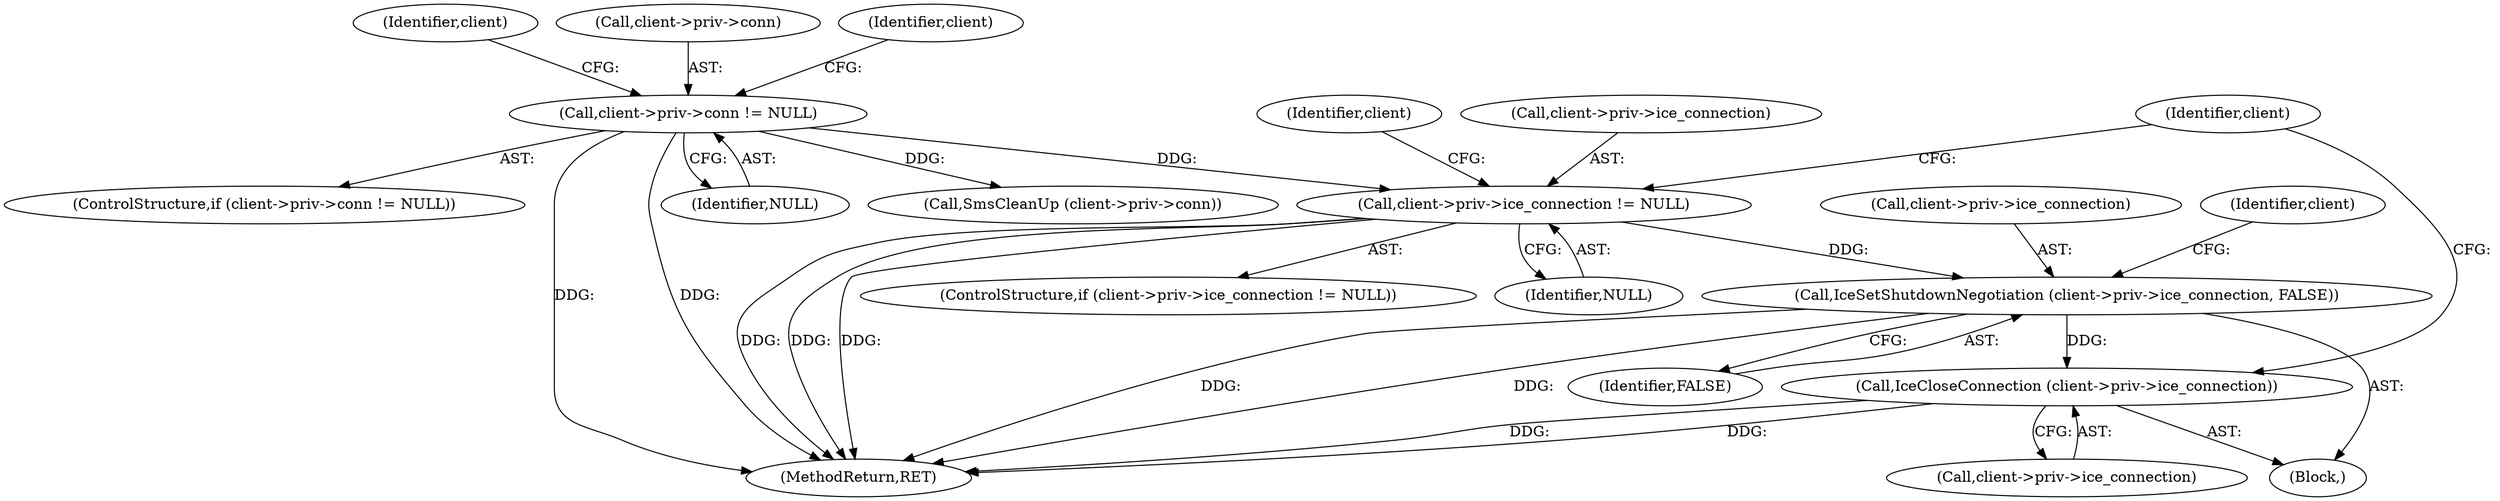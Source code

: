 digraph "0_gnome-session_b0dc999e0b45355314616321dbb6cb71e729fc9d_1@pointer" {
"1000142" [label="(Call,IceSetShutdownNegotiation (client->priv->ice_connection, FALSE))"];
"1000134" [label="(Call,client->priv->ice_connection != NULL)"];
"1000119" [label="(Call,client->priv->conn != NULL)"];
"1000149" [label="(Call,IceCloseConnection (client->priv->ice_connection))"];
"1000133" [label="(ControlStructure,if (client->priv->ice_connection != NULL))"];
"1000140" [label="(Identifier,NULL)"];
"1000125" [label="(Identifier,NULL)"];
"1000148" [label="(Identifier,FALSE)"];
"1000159" [label="(Identifier,client)"];
"1000170" [label="(MethodReturn,RET)"];
"1000142" [label="(Call,IceSetShutdownNegotiation (client->priv->ice_connection, FALSE))"];
"1000145" [label="(Identifier,client)"];
"1000130" [label="(Identifier,client)"];
"1000127" [label="(Call,SmsCleanUp (client->priv->conn))"];
"1000119" [label="(Call,client->priv->conn != NULL)"];
"1000152" [label="(Identifier,client)"];
"1000135" [label="(Call,client->priv->ice_connection)"];
"1000118" [label="(ControlStructure,if (client->priv->conn != NULL))"];
"1000149" [label="(Call,IceCloseConnection (client->priv->ice_connection))"];
"1000150" [label="(Call,client->priv->ice_connection)"];
"1000120" [label="(Call,client->priv->conn)"];
"1000141" [label="(Block,)"];
"1000134" [label="(Call,client->priv->ice_connection != NULL)"];
"1000137" [label="(Identifier,client)"];
"1000143" [label="(Call,client->priv->ice_connection)"];
"1000142" -> "1000141"  [label="AST: "];
"1000142" -> "1000148"  [label="CFG: "];
"1000143" -> "1000142"  [label="AST: "];
"1000148" -> "1000142"  [label="AST: "];
"1000152" -> "1000142"  [label="CFG: "];
"1000142" -> "1000170"  [label="DDG: "];
"1000142" -> "1000170"  [label="DDG: "];
"1000134" -> "1000142"  [label="DDG: "];
"1000142" -> "1000149"  [label="DDG: "];
"1000134" -> "1000133"  [label="AST: "];
"1000134" -> "1000140"  [label="CFG: "];
"1000135" -> "1000134"  [label="AST: "];
"1000140" -> "1000134"  [label="AST: "];
"1000145" -> "1000134"  [label="CFG: "];
"1000159" -> "1000134"  [label="CFG: "];
"1000134" -> "1000170"  [label="DDG: "];
"1000134" -> "1000170"  [label="DDG: "];
"1000134" -> "1000170"  [label="DDG: "];
"1000119" -> "1000134"  [label="DDG: "];
"1000119" -> "1000118"  [label="AST: "];
"1000119" -> "1000125"  [label="CFG: "];
"1000120" -> "1000119"  [label="AST: "];
"1000125" -> "1000119"  [label="AST: "];
"1000130" -> "1000119"  [label="CFG: "];
"1000137" -> "1000119"  [label="CFG: "];
"1000119" -> "1000170"  [label="DDG: "];
"1000119" -> "1000170"  [label="DDG: "];
"1000119" -> "1000127"  [label="DDG: "];
"1000149" -> "1000141"  [label="AST: "];
"1000149" -> "1000150"  [label="CFG: "];
"1000150" -> "1000149"  [label="AST: "];
"1000159" -> "1000149"  [label="CFG: "];
"1000149" -> "1000170"  [label="DDG: "];
"1000149" -> "1000170"  [label="DDG: "];
}
